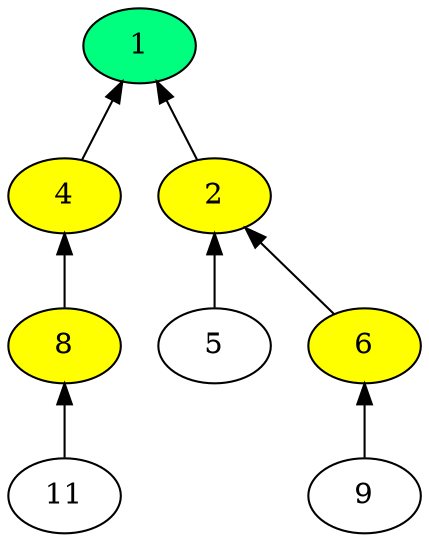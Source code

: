 digraph time_source_tree {
  rankdir="BT";
  "2" -> "1";
  "4" -> "1";
  "5" -> "2";
  "6" -> "2";
  "8" -> "4";
  "9" -> "6";
  "11" -> "8";
  "1" [fillcolor="yellow" style="filled"];
  "2" [fillcolor="yellow" style="filled"];
  "4" [fillcolor="yellow" style="filled"];
  "6" [fillcolor="yellow" style="filled"];
  "8" [fillcolor="yellow" style="filled"];
  "1" [rank="source" fillcolor="#00FF7F" style="filled"];
}
